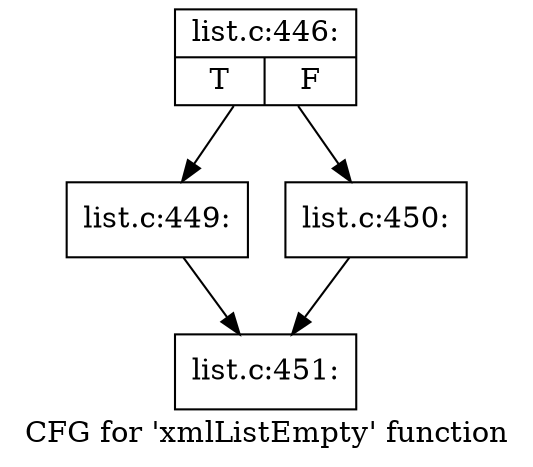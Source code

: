 digraph "CFG for 'xmlListEmpty' function" {
	label="CFG for 'xmlListEmpty' function";

	Node0x5246650 [shape=record,label="{list.c:446:|{<s0>T|<s1>F}}"];
	Node0x5246650 -> Node0x524b950;
	Node0x5246650 -> Node0x524b9a0;
	Node0x524b950 [shape=record,label="{list.c:449:}"];
	Node0x524b950 -> Node0x52467c0;
	Node0x524b9a0 [shape=record,label="{list.c:450:}"];
	Node0x524b9a0 -> Node0x52467c0;
	Node0x52467c0 [shape=record,label="{list.c:451:}"];
}
